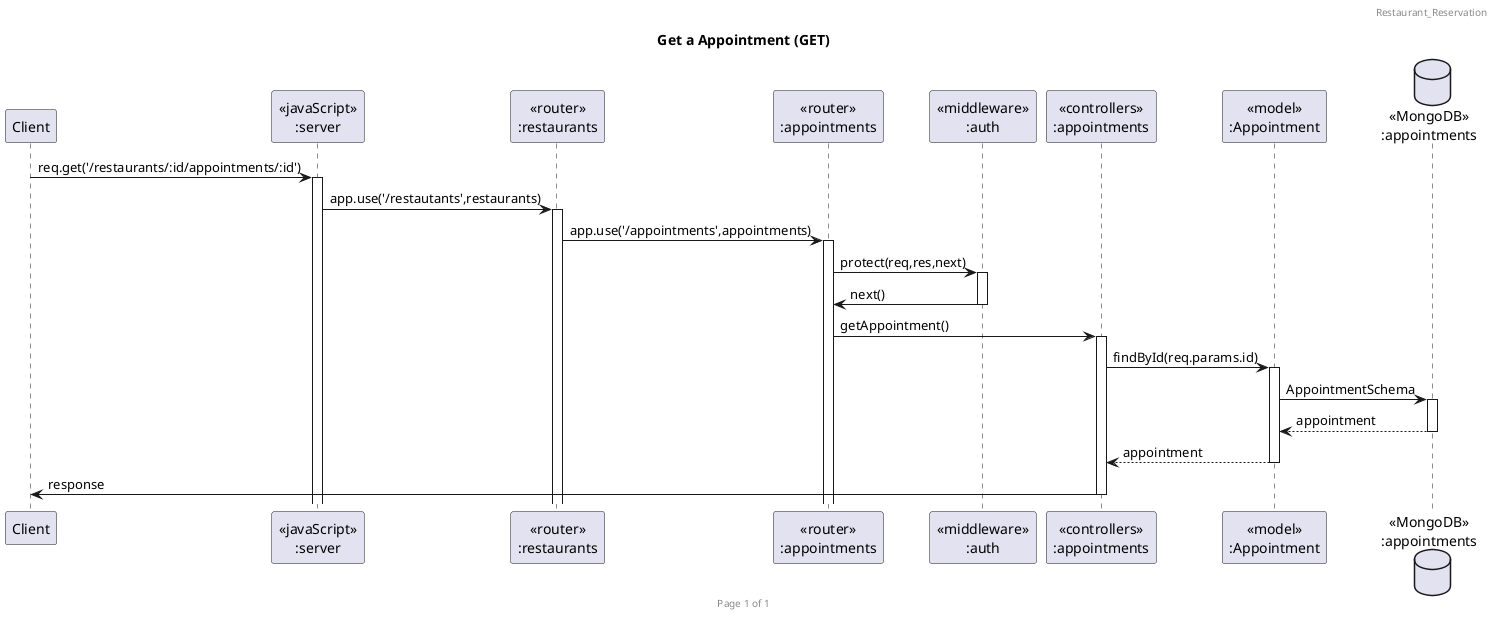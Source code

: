 @startuml Appointment (GET)

header Restaurant_Reservation
footer Page %page% of %lastpage%
title "Get a Appointment (GET)"

participant "Client" as client
participant "<<javaScript>>\n:server" as server
participant "<<router>>\n:restaurants" as routerRestaurants
participant "<<router>>\n:appointments" as routerAppointments
participant "<<middleware>>\n:auth" as middlewareAuth
participant "<<controllers>>\n:appointments" as controllersAppointments
participant "<<model>>\n:Appointment" as modelAppointment
database "<<MongoDB>>\n:appointments" as AppointmentsDatabase

client->server ++:req.get('/restaurants/:id/appointments/:id')
server->routerRestaurants ++:app.use('/restautants',restaurants)
routerRestaurants->routerAppointments ++:app.use('/appointments',appointments)
routerAppointments -> middlewareAuth ++:protect(req,res,next)
middlewareAuth -> routerAppointments --: next()
routerAppointments-> controllersAppointments ++:getAppointment()
controllersAppointments->modelAppointment ++:findById(req.params.id)
modelAppointment ->AppointmentsDatabase ++: AppointmentSchema
AppointmentsDatabase --> modelAppointment --: appointment
modelAppointment-->controllersAppointments --:appointment
controllersAppointments->client --:response

@enduml
